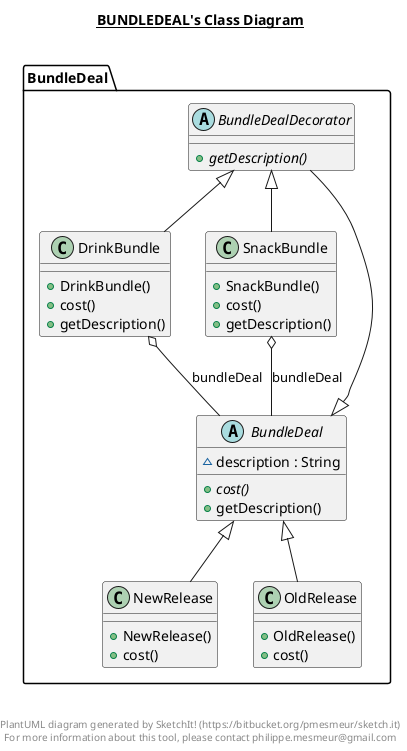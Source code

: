 @startuml

title __BUNDLEDEAL's Class Diagram__\n


      abstract class BundleDeal.BundleDeal {
          ~ description : String
          {abstract} + cost()
          + getDescription()
      }



      abstract class BundleDeal.BundleDealDecorator {
          {abstract} + getDescription()

}


      class BundleDeal.DrinkBundle {
          + DrinkBundle()
          + cost()
          + getDescription()
      }



      class BundleDeal.NewRelease {
          + NewRelease()
          + cost()
      }



      class BundleDeal.OldRelease {
          + OldRelease()
          + cost()
      }

  

      class BundleDeal.SnackBundle {
          + SnackBundle()
          + cost()
          + getDescription()
      }


  BundleDeal.BundleDealDecorator -up-|> BundleDeal.BundleDeal
  BundleDeal.DrinkBundle -up-|> BundleDeal.BundleDealDecorator
  BundleDeal.DrinkBundle o-- BundleDeal.BundleDeal : bundleDeal
  BundleDeal.NewRelease -up-|> BundleDeal.BundleDeal
  BundleDeal.OldRelease -up-|> BundleDeal.BundleDeal
  BundleDeal.SnackBundle -up-|> BundleDeal.BundleDealDecorator
  BundleDeal.SnackBundle o-- BundleDeal.BundleDeal : bundleDeal


right footer


PlantUML diagram generated by SketchIt! (https://bitbucket.org/pmesmeur/sketch.it)
For more information about this tool, please contact philippe.mesmeur@gmail.com
endfooter

@enduml
